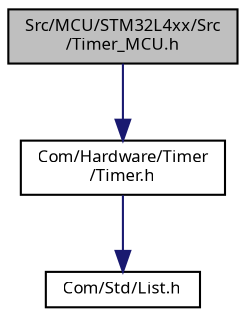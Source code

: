 digraph "Src/MCU/STM32L4xx/Src/Timer_MCU.h"
{
  edge [fontname="Sans",fontsize="8",labelfontname="Sans",labelfontsize="8"];
  node [fontname="Sans",fontsize="8",shape=record];
  Node1 [label="Src/MCU/STM32L4xx/Src\l/Timer_MCU.h",height=0.2,width=0.4,color="black", fillcolor="grey75", style="filled", fontcolor="black"];
  Node1 -> Node2 [color="midnightblue",fontsize="8",style="solid",fontname="Sans"];
  Node2 [label="Com/Hardware/Timer\l/Timer.h",height=0.2,width=0.4,color="black", fillcolor="white", style="filled",URL="$_hardware_2_timer_2_timer_8h_source.html"];
  Node2 -> Node3 [color="midnightblue",fontsize="8",style="solid",fontname="Sans"];
  Node3 [label="Com/Std/List.h",height=0.2,width=0.4,color="black", fillcolor="white", style="filled",URL="$_list_8h.html"];
}
